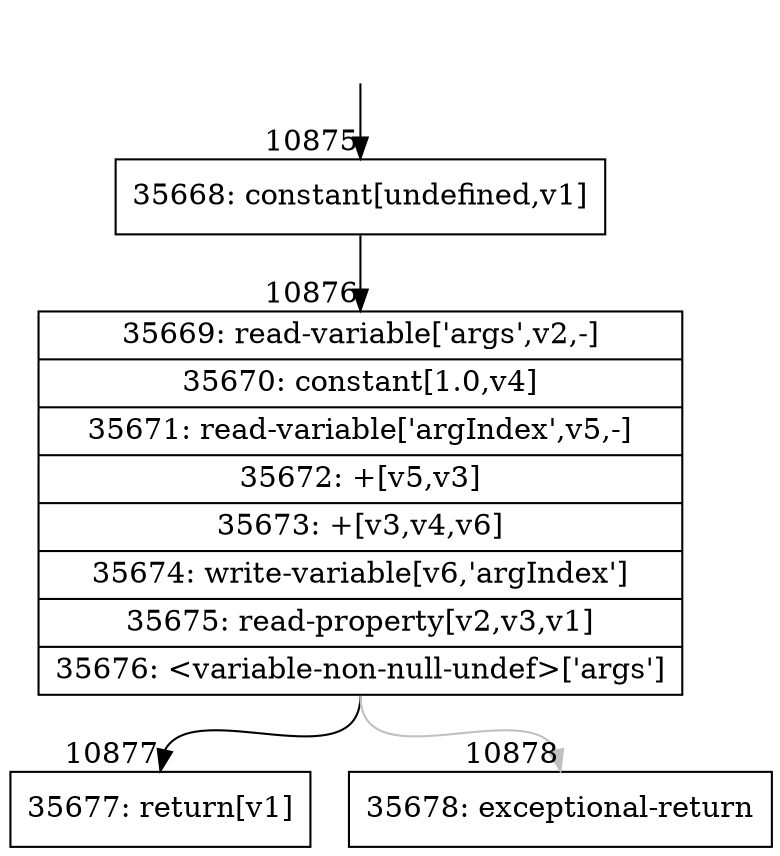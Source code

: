 digraph {
rankdir="TD"
BB_entry818[shape=none,label=""];
BB_entry818 -> BB10875 [tailport=s, headport=n, headlabel="    10875"]
BB10875 [shape=record label="{35668: constant[undefined,v1]}" ] 
BB10875 -> BB10876 [tailport=s, headport=n, headlabel="      10876"]
BB10876 [shape=record label="{35669: read-variable['args',v2,-]|35670: constant[1.0,v4]|35671: read-variable['argIndex',v5,-]|35672: +[v5,v3]|35673: +[v3,v4,v6]|35674: write-variable[v6,'argIndex']|35675: read-property[v2,v3,v1]|35676: \<variable-non-null-undef\>['args']}" ] 
BB10876 -> BB10877 [tailport=s, headport=n, headlabel="      10877"]
BB10876 -> BB10878 [tailport=s, headport=n, color=gray, headlabel="      10878"]
BB10877 [shape=record label="{35677: return[v1]}" ] 
BB10878 [shape=record label="{35678: exceptional-return}" ] 
//#$~ 19547
}
